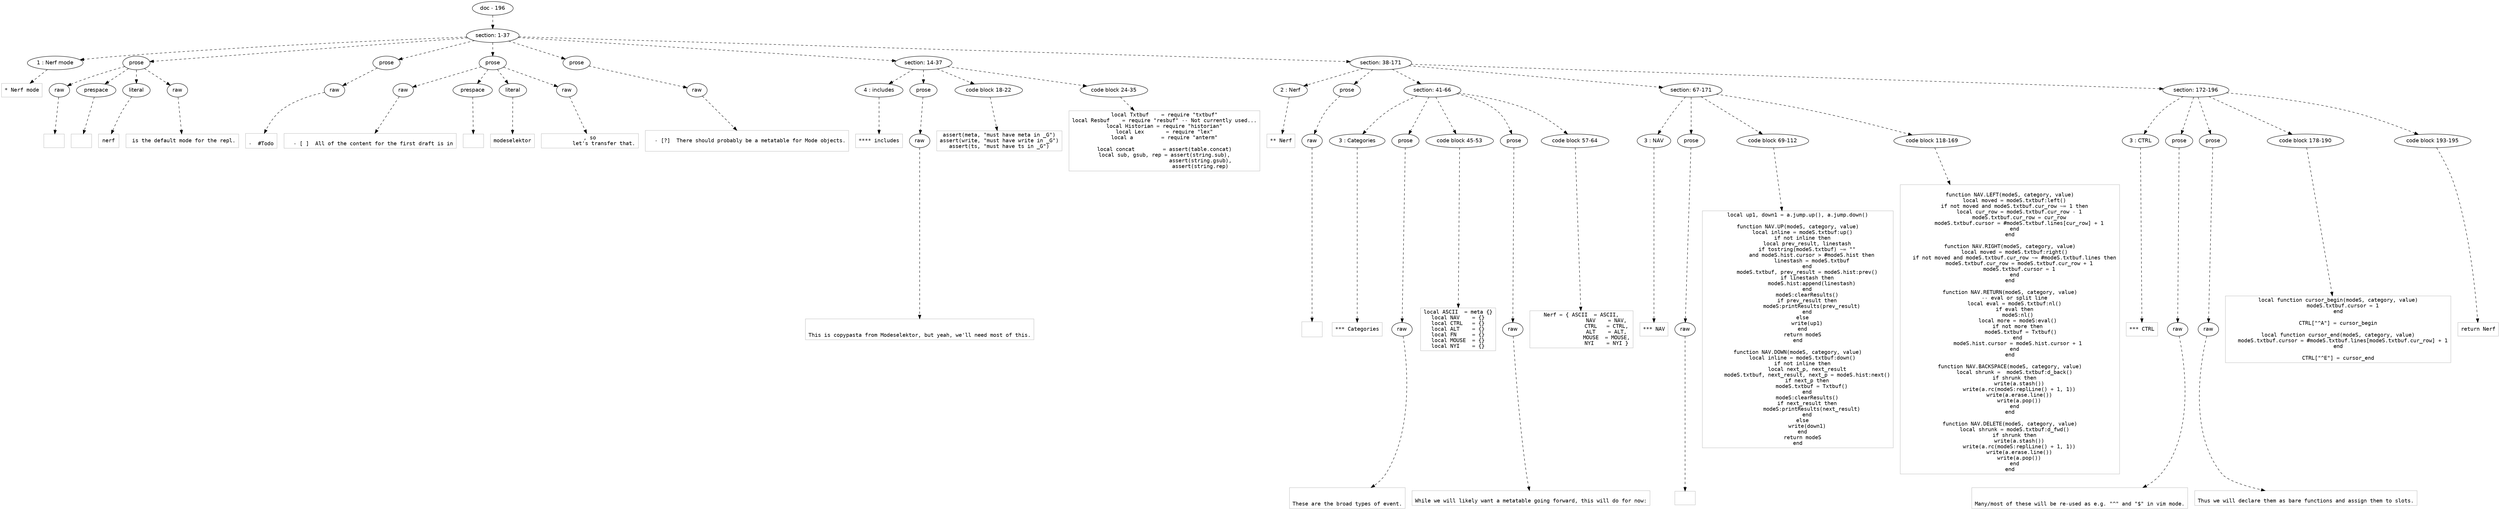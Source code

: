 digraph lpegNode {

node [fontname=Helvetica]
edge [style=dashed]

doc_0 [label="doc - 196"]


doc_0 -> { section_1}
{rank=same; section_1}

section_1 [label="section: 1-37"]


// END RANK doc_0

section_1 -> { header_2 prose_3 prose_4 prose_5 prose_6 section_7 section_8}
{rank=same; header_2 prose_3 prose_4 prose_5 prose_6 section_7 section_8}

header_2 [label="1 : Nerf mode"]

prose_3 [label="prose"]

prose_4 [label="prose"]

prose_5 [label="prose"]

prose_6 [label="prose"]

section_7 [label="section: 14-37"]

section_8 [label="section: 38-171"]


// END RANK section_1

header_2 -> leaf_9
leaf_9  [color=Gray,shape=rectangle,fontname=Inconsolata,label="* Nerf mode"]
// END RANK header_2

prose_3 -> { raw_10 prespace_11 literal_12 raw_13}
{rank=same; raw_10 prespace_11 literal_12 raw_13}

raw_10 [label="raw"]

prespace_11 [label="prespace"]

literal_12 [label="literal"]

raw_13 [label="raw"]


// END RANK prose_3

raw_10 -> leaf_14
leaf_14  [color=Gray,shape=rectangle,fontname=Inconsolata,label="
"]
// END RANK raw_10

prespace_11 -> leaf_15
leaf_15  [color=Gray,shape=rectangle,fontname=Inconsolata,label=""]
// END RANK prespace_11

literal_12 -> leaf_16
leaf_16  [color=Gray,shape=rectangle,fontname=Inconsolata,label="nerf"]
// END RANK literal_12

raw_13 -> leaf_17
leaf_17  [color=Gray,shape=rectangle,fontname=Inconsolata,label=" is the default mode for the repl.
"]
// END RANK raw_13

prose_4 -> { raw_18}
{rank=same; raw_18}

raw_18 [label="raw"]


// END RANK prose_4

raw_18 -> leaf_19
leaf_19  [color=Gray,shape=rectangle,fontname=Inconsolata,label="
-  #Todo
"]
// END RANK raw_18

prose_5 -> { raw_20 prespace_21 literal_22 raw_23}
{rank=same; raw_20 prespace_21 literal_22 raw_23}

raw_20 [label="raw"]

prespace_21 [label="prespace"]

literal_22 [label="literal"]

raw_23 [label="raw"]


// END RANK prose_5

raw_20 -> leaf_24
leaf_24  [color=Gray,shape=rectangle,fontname=Inconsolata,label="
  - [ ]  All of the content for the first draft is in"]
// END RANK raw_20

prespace_21 -> leaf_25
leaf_25  [color=Gray,shape=rectangle,fontname=Inconsolata,label=" "]
// END RANK prespace_21

literal_22 -> leaf_26
leaf_26  [color=Gray,shape=rectangle,fontname=Inconsolata,label="modeselektor"]
// END RANK literal_22

raw_23 -> leaf_27
leaf_27  [color=Gray,shape=rectangle,fontname=Inconsolata,label=", so
         let's transfer that.
"]
// END RANK raw_23

prose_6 -> { raw_28}
{rank=same; raw_28}

raw_28 [label="raw"]


// END RANK prose_6

raw_28 -> leaf_29
leaf_29  [color=Gray,shape=rectangle,fontname=Inconsolata,label="
  - [?]  There should probably be a metatable for Mode objects.

"]
// END RANK raw_28

section_7 -> { header_30 prose_31 codeblock_32 codeblock_33}
{rank=same; header_30 prose_31 codeblock_32 codeblock_33}

header_30 [label="4 : includes"]

prose_31 [label="prose"]

codeblock_32 [label="code block 18-22"]

codeblock_33 [label="code block 24-35"]


// END RANK section_7

header_30 -> leaf_34
leaf_34  [color=Gray,shape=rectangle,fontname=Inconsolata,label="**** includes"]
// END RANK header_30

prose_31 -> { raw_35}
{rank=same; raw_35}

raw_35 [label="raw"]


// END RANK prose_31

raw_35 -> leaf_36
leaf_36  [color=Gray,shape=rectangle,fontname=Inconsolata,label="

This is copypasta from Modeselektor, but yeah, we'll need most of this.
"]
// END RANK raw_35

codeblock_32 -> leaf_37
leaf_37  [color=Gray,shape=rectangle,fontname=Inconsolata,label="assert(meta, \"must have meta in _G\")
assert(write, \"must have write in _G\")
assert(ts, \"must have ts in _G\")"]
// END RANK codeblock_32

codeblock_33 -> leaf_38
leaf_38  [color=Gray,shape=rectangle,fontname=Inconsolata,label="local Txtbuf    = require \"txtbuf\"
local Resbuf    = require \"resbuf\" -- Not currently used...
local Historian = require \"historian\"
local Lex       = require \"lex\"
local a         = require \"anterm\"

local concat         = assert(table.concat)
local sub, gsub, rep = assert(string.sub),
                       assert(string.gsub),
                       assert(string.rep)"]
// END RANK codeblock_33

section_8 -> { header_39 prose_40 section_41 section_42 section_43}
{rank=same; header_39 prose_40 section_41 section_42 section_43}

header_39 [label="2 : Nerf"]

prose_40 [label="prose"]

section_41 [label="section: 41-66"]

section_42 [label="section: 67-171"]

section_43 [label="section: 172-196"]


// END RANK section_8

header_39 -> leaf_44
leaf_44  [color=Gray,shape=rectangle,fontname=Inconsolata,label="** Nerf"]
// END RANK header_39

prose_40 -> { raw_45}
{rank=same; raw_45}

raw_45 [label="raw"]


// END RANK prose_40

raw_45 -> leaf_46
leaf_46  [color=Gray,shape=rectangle,fontname=Inconsolata,label="

"]
// END RANK raw_45

section_41 -> { header_47 prose_48 codeblock_49 prose_50 codeblock_51}
{rank=same; header_47 prose_48 codeblock_49 prose_50 codeblock_51}

header_47 [label="3 : Categories"]

prose_48 [label="prose"]

codeblock_49 [label="code block 45-53"]

prose_50 [label="prose"]

codeblock_51 [label="code block 57-64"]


// END RANK section_41

header_47 -> leaf_52
leaf_52  [color=Gray,shape=rectangle,fontname=Inconsolata,label="*** Categories"]
// END RANK header_47

prose_48 -> { raw_53}
{rank=same; raw_53}

raw_53 [label="raw"]


// END RANK prose_48

raw_53 -> leaf_54
leaf_54  [color=Gray,shape=rectangle,fontname=Inconsolata,label="

These are the broad types of event.
"]
// END RANK raw_53

codeblock_49 -> leaf_55
leaf_55  [color=Gray,shape=rectangle,fontname=Inconsolata,label="local ASCII  = meta {}
local NAV    = {}
local CTRL   = {}
local ALT    = {}
local FN     = {}
local MOUSE  = {}
local NYI    = {}"]
// END RANK codeblock_49

prose_50 -> { raw_56}
{rank=same; raw_56}

raw_56 [label="raw"]


// END RANK prose_50

raw_56 -> leaf_57
leaf_57  [color=Gray,shape=rectangle,fontname=Inconsolata,label="
While we will likely want a metatable going forward, this will do for now:
"]
// END RANK raw_56

codeblock_51 -> leaf_58
leaf_58  [color=Gray,shape=rectangle,fontname=Inconsolata,label="Nerf = { ASCII  = ASCII,
                NAV    = NAV,
                CTRL   = CTRL,
                ALT    = ALT,
                MOUSE  = MOUSE,
                NYI    = NYI }"]
// END RANK codeblock_51

section_42 -> { header_59 prose_60 codeblock_61 codeblock_62}
{rank=same; header_59 prose_60 codeblock_61 codeblock_62}

header_59 [label="3 : NAV"]

prose_60 [label="prose"]

codeblock_61 [label="code block 69-112"]

codeblock_62 [label="code block 118-169"]


// END RANK section_42

header_59 -> leaf_63
leaf_63  [color=Gray,shape=rectangle,fontname=Inconsolata,label="*** NAV"]
// END RANK header_59

prose_60 -> { raw_64}
{rank=same; raw_64}

raw_64 [label="raw"]


// END RANK prose_60

raw_64 -> leaf_65
leaf_65  [color=Gray,shape=rectangle,fontname=Inconsolata,label="
"]
// END RANK raw_64

codeblock_61 -> leaf_66
leaf_66  [color=Gray,shape=rectangle,fontname=Inconsolata,label="local up1, down1 = a.jump.up(), a.jump.down()

function NAV.UP(modeS, category, value)
   local inline = modeS.txtbuf:up()
   if not inline then
      local prev_result, linestash
      if tostring(modeS.txtbuf) ~= \"\"
         and modeS.hist.cursor > #modeS.hist then
         linestash = modeS.txtbuf
      end
      modeS.txtbuf, prev_result = modeS.hist:prev()
      if linestash then
         modeS.hist:append(linestash)
      end
      modeS:clearResults()
      if prev_result then
         modeS:printResults(prev_result)
      end
   else
      write(up1)
   end
   return modeS
end

function NAV.DOWN(modeS, category, value)
   local inline = modeS.txtbuf:down()
   if not inline then
      local next_p, next_result
      modeS.txtbuf, next_result, next_p = modeS.hist:next()
      if next_p then
         modeS.txtbuf = Txtbuf()
      end
      modeS:clearResults()
      if next_result then
         modeS:printResults(next_result)
      end
   else
      write(down1)
   end
   return modeS
end
"]
// END RANK codeblock_61

codeblock_62 -> leaf_67
leaf_67  [color=Gray,shape=rectangle,fontname=Inconsolata,label="
function NAV.LEFT(modeS, category, value)
   local moved = modeS.txtbuf:left()
   if not moved and modeS.txtbuf.cur_row ~= 1 then
      local cur_row = modeS.txtbuf.cur_row - 1
      modeS.txtbuf.cur_row = cur_row
      modeS.txtbuf.cursor = #modeS.txtbuf.lines[cur_row] + 1
   end
end

function NAV.RIGHT(modeS, category, value)
   local moved = modeS.txtbuf:right()
   if not moved and modeS.txtbuf.cur_row ~= #modeS.txtbuf.lines then
      modeS.txtbuf.cur_row = modeS.txtbuf.cur_row + 1
      modeS.txtbuf.cursor = 1
   end
end

function NAV.RETURN(modeS, category, value)
   -- eval or split line
   local eval = modeS.txtbuf:nl()
   if eval then
     modeS:nl()
     local more = modeS:eval()
     if not more then
       modeS.txtbuf = Txtbuf()
     end
     modeS.hist.cursor = modeS.hist.cursor + 1
   end
end

function NAV.BACKSPACE(modeS, category, value)
   local shrunk =  modeS.txtbuf:d_back()
   if shrunk then
      write(a.stash())
      write(a.rc(modeS:replLine() + 1, 1))
      write(a.erase.line())
      write(a.pop())
   end
end

function NAV.DELETE(modeS, category, value)
   local shrunk = modeS.txtbuf:d_fwd()
   if shrunk then
      write(a.stash())
      write(a.rc(modeS:replLine() + 1, 1))
      write(a.erase.line())
      write(a.pop())
   end
end"]
// END RANK codeblock_62

section_43 -> { header_68 prose_69 prose_70 codeblock_71 codeblock_72}
{rank=same; header_68 prose_69 prose_70 codeblock_71 codeblock_72}

header_68 [label="3 : CTRL"]

prose_69 [label="prose"]

prose_70 [label="prose"]

codeblock_71 [label="code block 178-190"]

codeblock_72 [label="code block 193-195"]


// END RANK section_43

header_68 -> leaf_73
leaf_73  [color=Gray,shape=rectangle,fontname=Inconsolata,label="*** CTRL"]
// END RANK header_68

prose_69 -> { raw_74}
{rank=same; raw_74}

raw_74 [label="raw"]


// END RANK prose_69

raw_74 -> leaf_75
leaf_75  [color=Gray,shape=rectangle,fontname=Inconsolata,label="

Many/most of these will be re-used as e.g. \"^\" and \"$\" in vim mode.
"]
// END RANK raw_74

prose_70 -> { raw_76}
{rank=same; raw_76}

raw_76 [label="raw"]


// END RANK prose_70

raw_76 -> leaf_77
leaf_77  [color=Gray,shape=rectangle,fontname=Inconsolata,label="
Thus we will declare them as bare functions and assign them to slots.
"]
// END RANK raw_76

codeblock_71 -> leaf_78
leaf_78  [color=Gray,shape=rectangle,fontname=Inconsolata,label="local function cursor_begin(modeS, category, value)
   modeS.txtbuf.cursor = 1
end

CTRL[\"^A\"] = cursor_begin

local function cursor_end(modeS, category, value)
   modeS.txtbuf.cursor = #modeS.txtbuf.lines[modeS.txtbuf.cur_row] + 1
end

CTRL[\"^E\"] = cursor_end"]
// END RANK codeblock_71

codeblock_72 -> leaf_79
leaf_79  [color=Gray,shape=rectangle,fontname=Inconsolata,label="return Nerf"]
// END RANK codeblock_72


}
